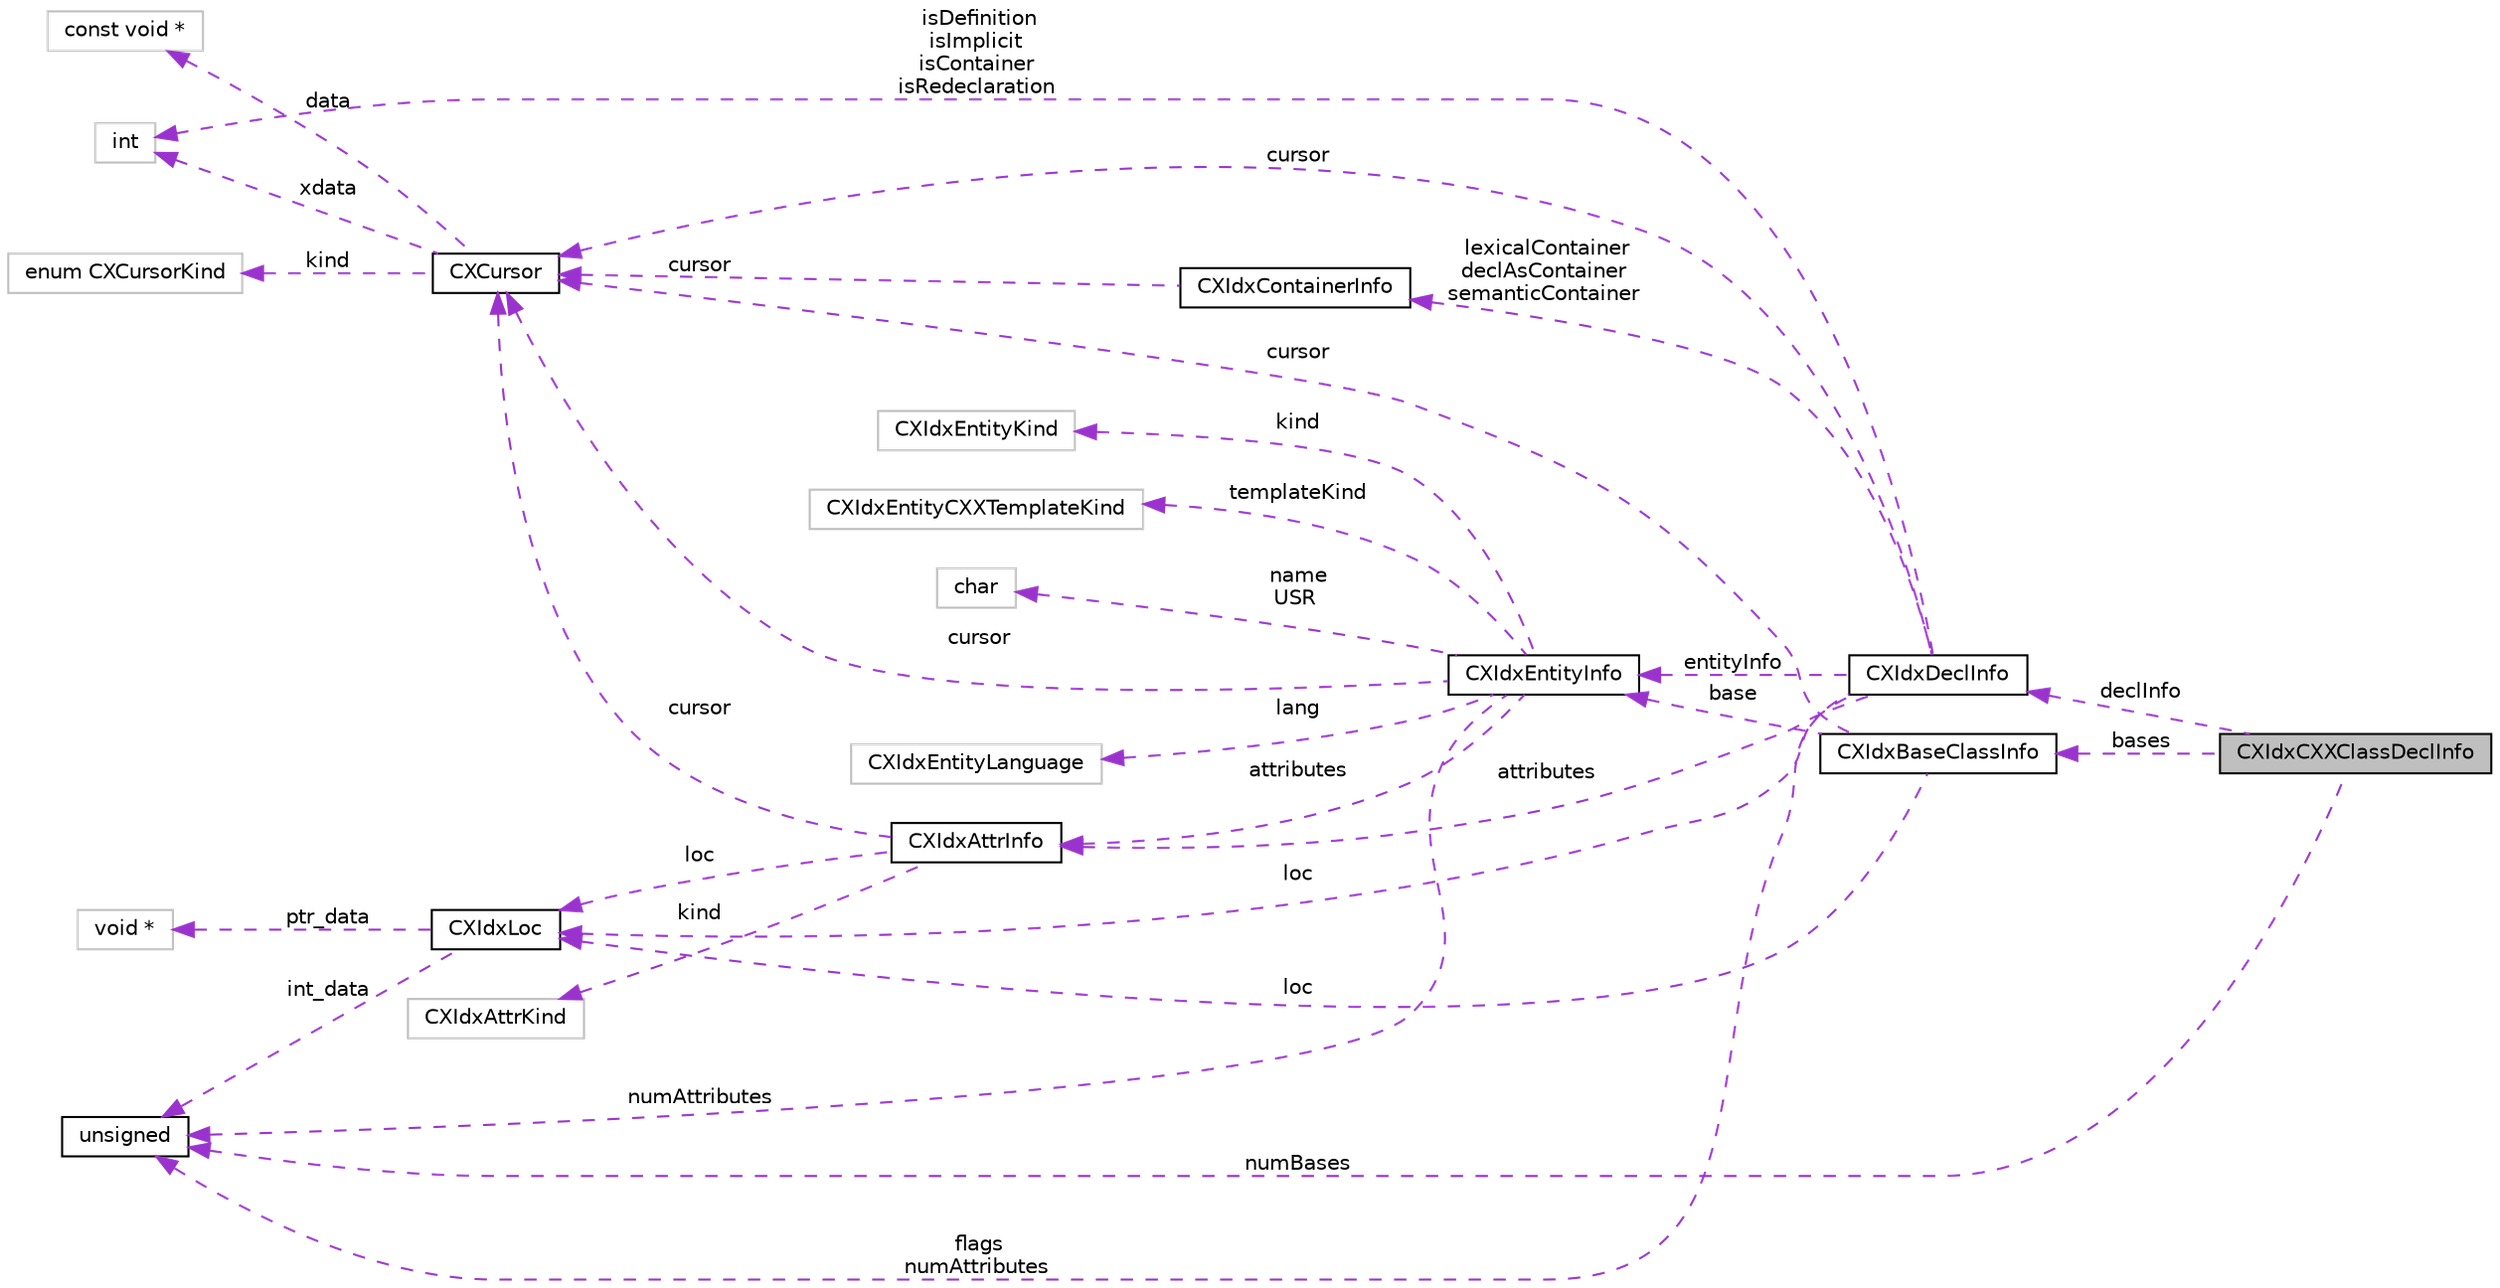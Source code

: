 digraph "CXIdxCXXClassDeclInfo"
{
 // LATEX_PDF_SIZE
  bgcolor="transparent";
  edge [fontname="Helvetica",fontsize="10",labelfontname="Helvetica",labelfontsize="10"];
  node [fontname="Helvetica",fontsize="10",shape=record];
  rankdir="LR";
  Node1 [label="CXIdxCXXClassDeclInfo",height=0.2,width=0.4,color="black", fillcolor="grey75", style="filled", fontcolor="black",tooltip=" "];
  Node2 -> Node1 [dir="back",color="darkorchid3",fontsize="10",style="dashed",label=" bases" ,fontname="Helvetica"];
  Node2 [label="CXIdxBaseClassInfo",height=0.2,width=0.4,color="black",URL="$structCXIdxBaseClassInfo.html",tooltip=" "];
  Node3 -> Node2 [dir="back",color="darkorchid3",fontsize="10",style="dashed",label=" cursor" ,fontname="Helvetica"];
  Node3 [label="CXCursor",height=0.2,width=0.4,color="black",URL="$structCXCursor.html",tooltip="A cursor representing some element in the abstract syntax tree for a translation unit."];
  Node4 -> Node3 [dir="back",color="darkorchid3",fontsize="10",style="dashed",label=" data" ,fontname="Helvetica"];
  Node4 [label="const void *",height=0.2,width=0.4,color="grey75",tooltip=" "];
  Node5 -> Node3 [dir="back",color="darkorchid3",fontsize="10",style="dashed",label=" xdata" ,fontname="Helvetica"];
  Node5 [label="int",height=0.2,width=0.4,color="grey75",tooltip=" "];
  Node6 -> Node3 [dir="back",color="darkorchid3",fontsize="10",style="dashed",label=" kind" ,fontname="Helvetica"];
  Node6 [label="enum CXCursorKind",height=0.2,width=0.4,color="grey75",tooltip=" "];
  Node7 -> Node2 [dir="back",color="darkorchid3",fontsize="10",style="dashed",label=" loc" ,fontname="Helvetica"];
  Node7 [label="CXIdxLoc",height=0.2,width=0.4,color="black",URL="$structCXIdxLoc.html",tooltip="Source location passed to index callbacks."];
  Node8 -> Node7 [dir="back",color="darkorchid3",fontsize="10",style="dashed",label=" int_data" ,fontname="Helvetica"];
  Node8 [label="unsigned",height=0.2,width=0.4,color="black",URL="$classunsigned.html",tooltip=" "];
  Node9 -> Node7 [dir="back",color="darkorchid3",fontsize="10",style="dashed",label=" ptr_data" ,fontname="Helvetica"];
  Node9 [label="void *",height=0.2,width=0.4,color="grey75",tooltip=" "];
  Node10 -> Node2 [dir="back",color="darkorchid3",fontsize="10",style="dashed",label=" base" ,fontname="Helvetica"];
  Node10 [label="CXIdxEntityInfo",height=0.2,width=0.4,color="black",URL="$structCXIdxEntityInfo.html",tooltip=" "];
  Node11 -> Node10 [dir="back",color="darkorchid3",fontsize="10",style="dashed",label=" kind" ,fontname="Helvetica"];
  Node11 [label="CXIdxEntityKind",height=0.2,width=0.4,color="grey75",tooltip=" "];
  Node12 -> Node10 [dir="back",color="darkorchid3",fontsize="10",style="dashed",label=" templateKind" ,fontname="Helvetica"];
  Node12 [label="CXIdxEntityCXXTemplateKind",height=0.2,width=0.4,color="grey75",tooltip=" "];
  Node13 -> Node10 [dir="back",color="darkorchid3",fontsize="10",style="dashed",label=" name\nUSR" ,fontname="Helvetica"];
  Node13 [label="char",height=0.2,width=0.4,color="grey75",tooltip=" "];
  Node14 -> Node10 [dir="back",color="darkorchid3",fontsize="10",style="dashed",label=" attributes" ,fontname="Helvetica"];
  Node14 [label="CXIdxAttrInfo",height=0.2,width=0.4,color="black",URL="$structCXIdxAttrInfo.html",tooltip=" "];
  Node3 -> Node14 [dir="back",color="darkorchid3",fontsize="10",style="dashed",label=" cursor" ,fontname="Helvetica"];
  Node7 -> Node14 [dir="back",color="darkorchid3",fontsize="10",style="dashed",label=" loc" ,fontname="Helvetica"];
  Node15 -> Node14 [dir="back",color="darkorchid3",fontsize="10",style="dashed",label=" kind" ,fontname="Helvetica"];
  Node15 [label="CXIdxAttrKind",height=0.2,width=0.4,color="grey75",tooltip=" "];
  Node3 -> Node10 [dir="back",color="darkorchid3",fontsize="10",style="dashed",label=" cursor" ,fontname="Helvetica"];
  Node16 -> Node10 [dir="back",color="darkorchid3",fontsize="10",style="dashed",label=" lang" ,fontname="Helvetica"];
  Node16 [label="CXIdxEntityLanguage",height=0.2,width=0.4,color="grey75",tooltip=" "];
  Node8 -> Node10 [dir="back",color="darkorchid3",fontsize="10",style="dashed",label=" numAttributes" ,fontname="Helvetica"];
  Node17 -> Node1 [dir="back",color="darkorchid3",fontsize="10",style="dashed",label=" declInfo" ,fontname="Helvetica"];
  Node17 [label="CXIdxDeclInfo",height=0.2,width=0.4,color="black",URL="$structCXIdxDeclInfo.html",tooltip=" "];
  Node14 -> Node17 [dir="back",color="darkorchid3",fontsize="10",style="dashed",label=" attributes" ,fontname="Helvetica"];
  Node3 -> Node17 [dir="back",color="darkorchid3",fontsize="10",style="dashed",label=" cursor" ,fontname="Helvetica"];
  Node5 -> Node17 [dir="back",color="darkorchid3",fontsize="10",style="dashed",label=" isDefinition\nisImplicit\nisContainer\nisRedeclaration" ,fontname="Helvetica"];
  Node7 -> Node17 [dir="back",color="darkorchid3",fontsize="10",style="dashed",label=" loc" ,fontname="Helvetica"];
  Node18 -> Node17 [dir="back",color="darkorchid3",fontsize="10",style="dashed",label=" lexicalContainer\ndeclAsContainer\nsemanticContainer" ,fontname="Helvetica"];
  Node18 [label="CXIdxContainerInfo",height=0.2,width=0.4,color="black",URL="$structCXIdxContainerInfo.html",tooltip=" "];
  Node3 -> Node18 [dir="back",color="darkorchid3",fontsize="10",style="dashed",label=" cursor" ,fontname="Helvetica"];
  Node10 -> Node17 [dir="back",color="darkorchid3",fontsize="10",style="dashed",label=" entityInfo" ,fontname="Helvetica"];
  Node8 -> Node17 [dir="back",color="darkorchid3",fontsize="10",style="dashed",label=" flags\nnumAttributes" ,fontname="Helvetica"];
  Node8 -> Node1 [dir="back",color="darkorchid3",fontsize="10",style="dashed",label=" numBases" ,fontname="Helvetica"];
}
